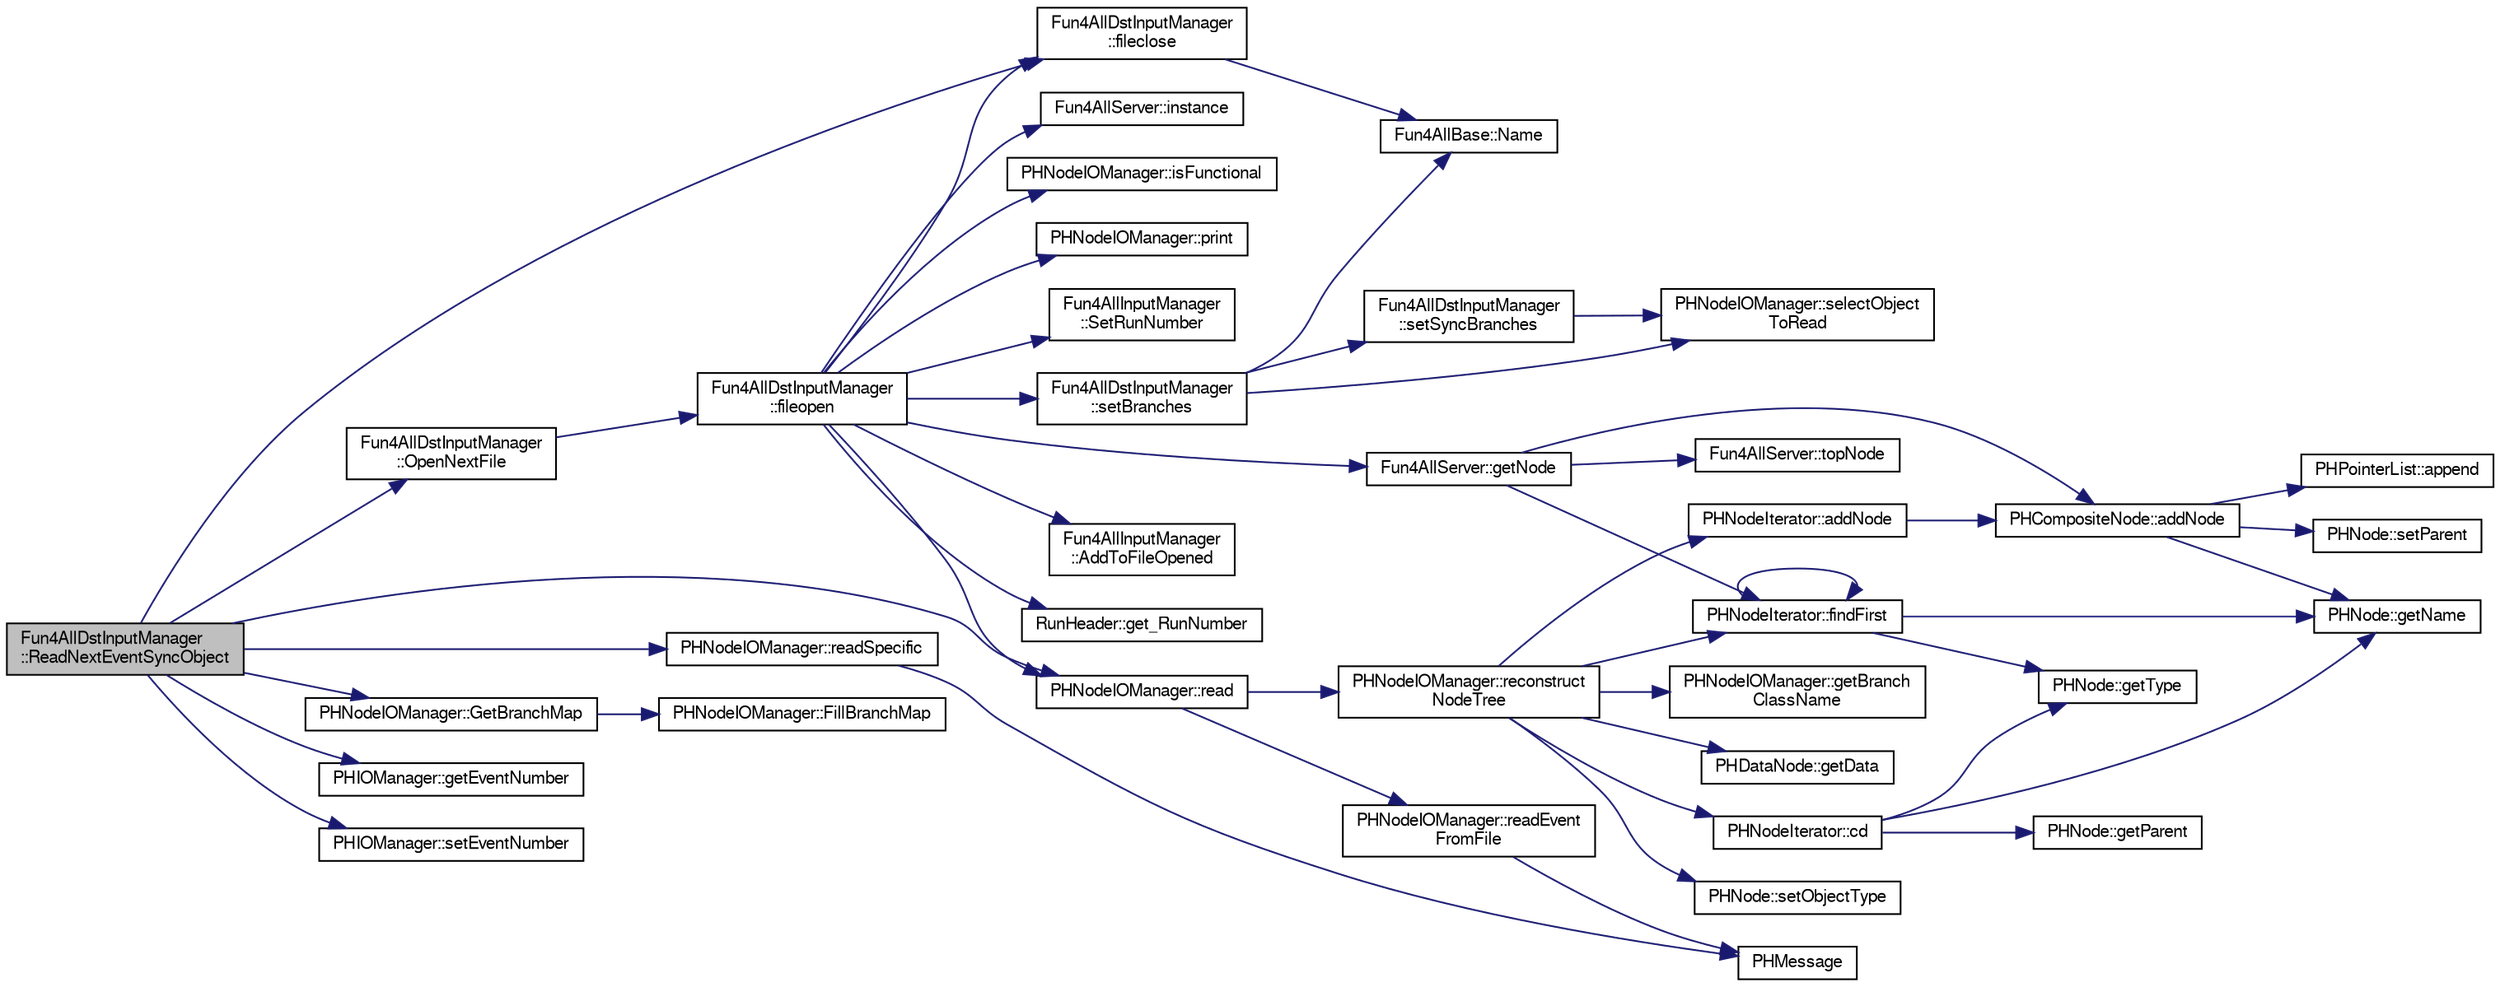 digraph "Fun4AllDstInputManager::ReadNextEventSyncObject"
{
  bgcolor="transparent";
  edge [fontname="FreeSans",fontsize="10",labelfontname="FreeSans",labelfontsize="10"];
  node [fontname="FreeSans",fontsize="10",shape=record];
  rankdir="LR";
  Node1 [label="Fun4AllDstInputManager\l::ReadNextEventSyncObject",height=0.2,width=0.4,color="black", fillcolor="grey75", style="filled" fontcolor="black"];
  Node1 -> Node2 [color="midnightblue",fontsize="10",style="solid",fontname="FreeSans"];
  Node2 [label="Fun4AllDstInputManager\l::fileclose",height=0.2,width=0.4,color="black",URL="$d7/d0b/classFun4AllDstInputManager.html#acc1f41cde35bb897b779bea7fb452e78"];
  Node2 -> Node3 [color="midnightblue",fontsize="10",style="solid",fontname="FreeSans"];
  Node3 [label="Fun4AllBase::Name",height=0.2,width=0.4,color="black",URL="$d5/dec/classFun4AllBase.html#a41f9ac377743d046f590617fd6f4f0ed",tooltip="Returns the name of this module. "];
  Node1 -> Node4 [color="midnightblue",fontsize="10",style="solid",fontname="FreeSans"];
  Node4 [label="PHNodeIOManager::GetBranchMap",height=0.2,width=0.4,color="black",URL="$d7/d4d/classPHNodeIOManager.html#aecc6cb5d504ebfcf073084cc4dc79634"];
  Node4 -> Node5 [color="midnightblue",fontsize="10",style="solid",fontname="FreeSans"];
  Node5 [label="PHNodeIOManager::FillBranchMap",height=0.2,width=0.4,color="black",URL="$d7/d4d/classPHNodeIOManager.html#a30f1ed446167baeafca6e05b5fe25ed9"];
  Node1 -> Node6 [color="midnightblue",fontsize="10",style="solid",fontname="FreeSans"];
  Node6 [label="PHIOManager::getEventNumber",height=0.2,width=0.4,color="black",URL="$d0/d36/classPHIOManager.html#aea7d5c3333137f593ad4cfc8f9c30466"];
  Node1 -> Node7 [color="midnightblue",fontsize="10",style="solid",fontname="FreeSans"];
  Node7 [label="Fun4AllDstInputManager\l::OpenNextFile",height=0.2,width=0.4,color="black",URL="$d7/d0b/classFun4AllDstInputManager.html#ae4e92b95ae50ab72856d06c99b043496"];
  Node7 -> Node8 [color="midnightblue",fontsize="10",style="solid",fontname="FreeSans"];
  Node8 [label="Fun4AllDstInputManager\l::fileopen",height=0.2,width=0.4,color="black",URL="$d7/d0b/classFun4AllDstInputManager.html#a4d32eadb9f77d41387656b87377ef14f"];
  Node8 -> Node9 [color="midnightblue",fontsize="10",style="solid",fontname="FreeSans"];
  Node9 [label="Fun4AllInputManager\l::AddToFileOpened",height=0.2,width=0.4,color="black",URL="$d4/da9/classFun4AllInputManager.html#a98ac3fb04956625a423ef41a3909ba27"];
  Node8 -> Node2 [color="midnightblue",fontsize="10",style="solid",fontname="FreeSans"];
  Node8 -> Node10 [color="midnightblue",fontsize="10",style="solid",fontname="FreeSans"];
  Node10 [label="RunHeader::get_RunNumber",height=0.2,width=0.4,color="black",URL="$df/d35/classRunHeader.html#a73da574a4faeef5c0797024e8a7a534f",tooltip="get Run Number "];
  Node8 -> Node11 [color="midnightblue",fontsize="10",style="solid",fontname="FreeSans"];
  Node11 [label="Fun4AllServer::getNode",height=0.2,width=0.4,color="black",URL="$da/d29/classFun4AllServer.html#ac42fd391b795d9605811abb9394c2011"];
  Node11 -> Node12 [color="midnightblue",fontsize="10",style="solid",fontname="FreeSans"];
  Node12 [label="Fun4AllServer::topNode",height=0.2,width=0.4,color="black",URL="$da/d29/classFun4AllServer.html#abcaf6825367e5db292ff795237bdcf62"];
  Node11 -> Node13 [color="midnightblue",fontsize="10",style="solid",fontname="FreeSans"];
  Node13 [label="PHNodeIterator::findFirst",height=0.2,width=0.4,color="black",URL="$d5/d07/classPHNodeIterator.html#aea98bf8619af59b1212a94fb32106baa"];
  Node13 -> Node14 [color="midnightblue",fontsize="10",style="solid",fontname="FreeSans"];
  Node14 [label="PHNode::getType",height=0.2,width=0.4,color="black",URL="$dc/d82/classPHNode.html#a4ab1f90aed955a652813bfe377087bda"];
  Node13 -> Node15 [color="midnightblue",fontsize="10",style="solid",fontname="FreeSans"];
  Node15 [label="PHNode::getName",height=0.2,width=0.4,color="black",URL="$dc/d82/classPHNode.html#aca3576f926a4401eddc3d88bf0ce0de3"];
  Node13 -> Node13 [color="midnightblue",fontsize="10",style="solid",fontname="FreeSans"];
  Node11 -> Node16 [color="midnightblue",fontsize="10",style="solid",fontname="FreeSans"];
  Node16 [label="PHCompositeNode::addNode",height=0.2,width=0.4,color="black",URL="$d5/dca/classPHCompositeNode.html#ac7dbf017614c324e218a001d729607bf"];
  Node16 -> Node15 [color="midnightblue",fontsize="10",style="solid",fontname="FreeSans"];
  Node16 -> Node17 [color="midnightblue",fontsize="10",style="solid",fontname="FreeSans"];
  Node17 [label="PHNode::setParent",height=0.2,width=0.4,color="black",URL="$dc/d82/classPHNode.html#adda2bd6cef2d5067bbe3016a990b7198"];
  Node16 -> Node18 [color="midnightblue",fontsize="10",style="solid",fontname="FreeSans"];
  Node18 [label="PHPointerList::append",height=0.2,width=0.4,color="black",URL="$d6/d86/classPHPointerList.html#af5fc4e6958b5b90c57bfb497566f503c"];
  Node8 -> Node19 [color="midnightblue",fontsize="10",style="solid",fontname="FreeSans"];
  Node19 [label="Fun4AllServer::instance",height=0.2,width=0.4,color="black",URL="$da/d29/classFun4AllServer.html#a3e55156f91b2c94bb6c4ef33ffce587a"];
  Node8 -> Node20 [color="midnightblue",fontsize="10",style="solid",fontname="FreeSans"];
  Node20 [label="PHNodeIOManager::isFunctional",height=0.2,width=0.4,color="black",URL="$d7/d4d/classPHNodeIOManager.html#a7fcd787c0049e4476b2534299b801b47"];
  Node8 -> Node21 [color="midnightblue",fontsize="10",style="solid",fontname="FreeSans"];
  Node21 [label="PHNodeIOManager::print",height=0.2,width=0.4,color="black",URL="$d7/d4d/classPHNodeIOManager.html#a2be363482604b6f51d9335d75b72a8ff"];
  Node8 -> Node22 [color="midnightblue",fontsize="10",style="solid",fontname="FreeSans"];
  Node22 [label="PHNodeIOManager::read",height=0.2,width=0.4,color="black",URL="$d7/d4d/classPHNodeIOManager.html#a92da4bff2438e94d469011b7720f286f"];
  Node22 -> Node23 [color="midnightblue",fontsize="10",style="solid",fontname="FreeSans"];
  Node23 [label="PHNodeIOManager::reconstruct\lNodeTree",height=0.2,width=0.4,color="black",URL="$d7/d4d/classPHNodeIOManager.html#a3882997324989c7dd04e9f6b728af7db"];
  Node23 -> Node24 [color="midnightblue",fontsize="10",style="solid",fontname="FreeSans"];
  Node24 [label="PHNodeIterator::cd",height=0.2,width=0.4,color="black",URL="$d5/d07/classPHNodeIterator.html#a4cfa0490b6522394b13723c7db38a3a6"];
  Node24 -> Node25 [color="midnightblue",fontsize="10",style="solid",fontname="FreeSans"];
  Node25 [label="PHNode::getParent",height=0.2,width=0.4,color="black",URL="$dc/d82/classPHNode.html#a5c15cb20d02290b69eb4d7f6051c9722"];
  Node24 -> Node14 [color="midnightblue",fontsize="10",style="solid",fontname="FreeSans"];
  Node24 -> Node15 [color="midnightblue",fontsize="10",style="solid",fontname="FreeSans"];
  Node23 -> Node26 [color="midnightblue",fontsize="10",style="solid",fontname="FreeSans"];
  Node26 [label="PHNodeIterator::addNode",height=0.2,width=0.4,color="black",URL="$d5/d07/classPHNodeIterator.html#a2c183a75c6a6784f38ff15b6163eb7ee"];
  Node26 -> Node16 [color="midnightblue",fontsize="10",style="solid",fontname="FreeSans"];
  Node23 -> Node27 [color="midnightblue",fontsize="10",style="solid",fontname="FreeSans"];
  Node27 [label="PHNodeIOManager::getBranch\lClassName",height=0.2,width=0.4,color="black",URL="$d7/d4d/classPHNodeIOManager.html#a8be36f2013dddcf8026b0aeb9177dc7c"];
  Node23 -> Node13 [color="midnightblue",fontsize="10",style="solid",fontname="FreeSans"];
  Node23 -> Node28 [color="midnightblue",fontsize="10",style="solid",fontname="FreeSans"];
  Node28 [label="PHDataNode::getData",height=0.2,width=0.4,color="black",URL="$d1/d3e/classPHDataNode.html#a1f3b856fd3ce165047be8aa97f4ab9f3"];
  Node23 -> Node29 [color="midnightblue",fontsize="10",style="solid",fontname="FreeSans"];
  Node29 [label="PHNode::setObjectType",height=0.2,width=0.4,color="black",URL="$dc/d82/classPHNode.html#a5efaced7ccd6df01fc40abbb07dfe61d"];
  Node22 -> Node30 [color="midnightblue",fontsize="10",style="solid",fontname="FreeSans"];
  Node30 [label="PHNodeIOManager::readEvent\lFromFile",height=0.2,width=0.4,color="black",URL="$d7/d4d/classPHNodeIOManager.html#a78c3103ae5561ab423517d5ebb880a38"];
  Node30 -> Node31 [color="midnightblue",fontsize="10",style="solid",fontname="FreeSans"];
  Node31 [label="PHMessage",height=0.2,width=0.4,color="black",URL="$d5/d88/PHMessage_8cc.html#a04070e856fed35b20952495249e0357f"];
  Node8 -> Node32 [color="midnightblue",fontsize="10",style="solid",fontname="FreeSans"];
  Node32 [label="Fun4AllDstInputManager\l::setBranches",height=0.2,width=0.4,color="black",URL="$d7/d0b/classFun4AllDstInputManager.html#ae18b1ca89168aab89e6a9b867951f8ce"];
  Node32 -> Node33 [color="midnightblue",fontsize="10",style="solid",fontname="FreeSans"];
  Node33 [label="PHNodeIOManager::selectObject\lToRead",height=0.2,width=0.4,color="black",URL="$d7/d4d/classPHNodeIOManager.html#a7f701a7b25803133c586853f87454a3a"];
  Node32 -> Node34 [color="midnightblue",fontsize="10",style="solid",fontname="FreeSans"];
  Node34 [label="Fun4AllDstInputManager\l::setSyncBranches",height=0.2,width=0.4,color="black",URL="$d7/d0b/classFun4AllDstInputManager.html#a22bc575e2e8b3b72e67523a694acbf22"];
  Node34 -> Node33 [color="midnightblue",fontsize="10",style="solid",fontname="FreeSans"];
  Node32 -> Node3 [color="midnightblue",fontsize="10",style="solid",fontname="FreeSans"];
  Node8 -> Node35 [color="midnightblue",fontsize="10",style="solid",fontname="FreeSans"];
  Node35 [label="Fun4AllInputManager\l::SetRunNumber",height=0.2,width=0.4,color="black",URL="$d4/da9/classFun4AllInputManager.html#af9bf7d76be5d2c0b10843ae734da9bbb"];
  Node1 -> Node22 [color="midnightblue",fontsize="10",style="solid",fontname="FreeSans"];
  Node1 -> Node36 [color="midnightblue",fontsize="10",style="solid",fontname="FreeSans"];
  Node36 [label="PHNodeIOManager::readSpecific",height=0.2,width=0.4,color="black",URL="$d7/d4d/classPHNodeIOManager.html#a46838c856432158c96650747545e0645"];
  Node36 -> Node31 [color="midnightblue",fontsize="10",style="solid",fontname="FreeSans"];
  Node1 -> Node37 [color="midnightblue",fontsize="10",style="solid",fontname="FreeSans"];
  Node37 [label="PHIOManager::setEventNumber",height=0.2,width=0.4,color="black",URL="$d0/d36/classPHIOManager.html#aee0b0ab22284ccb71cdcc57d392c7432"];
}
